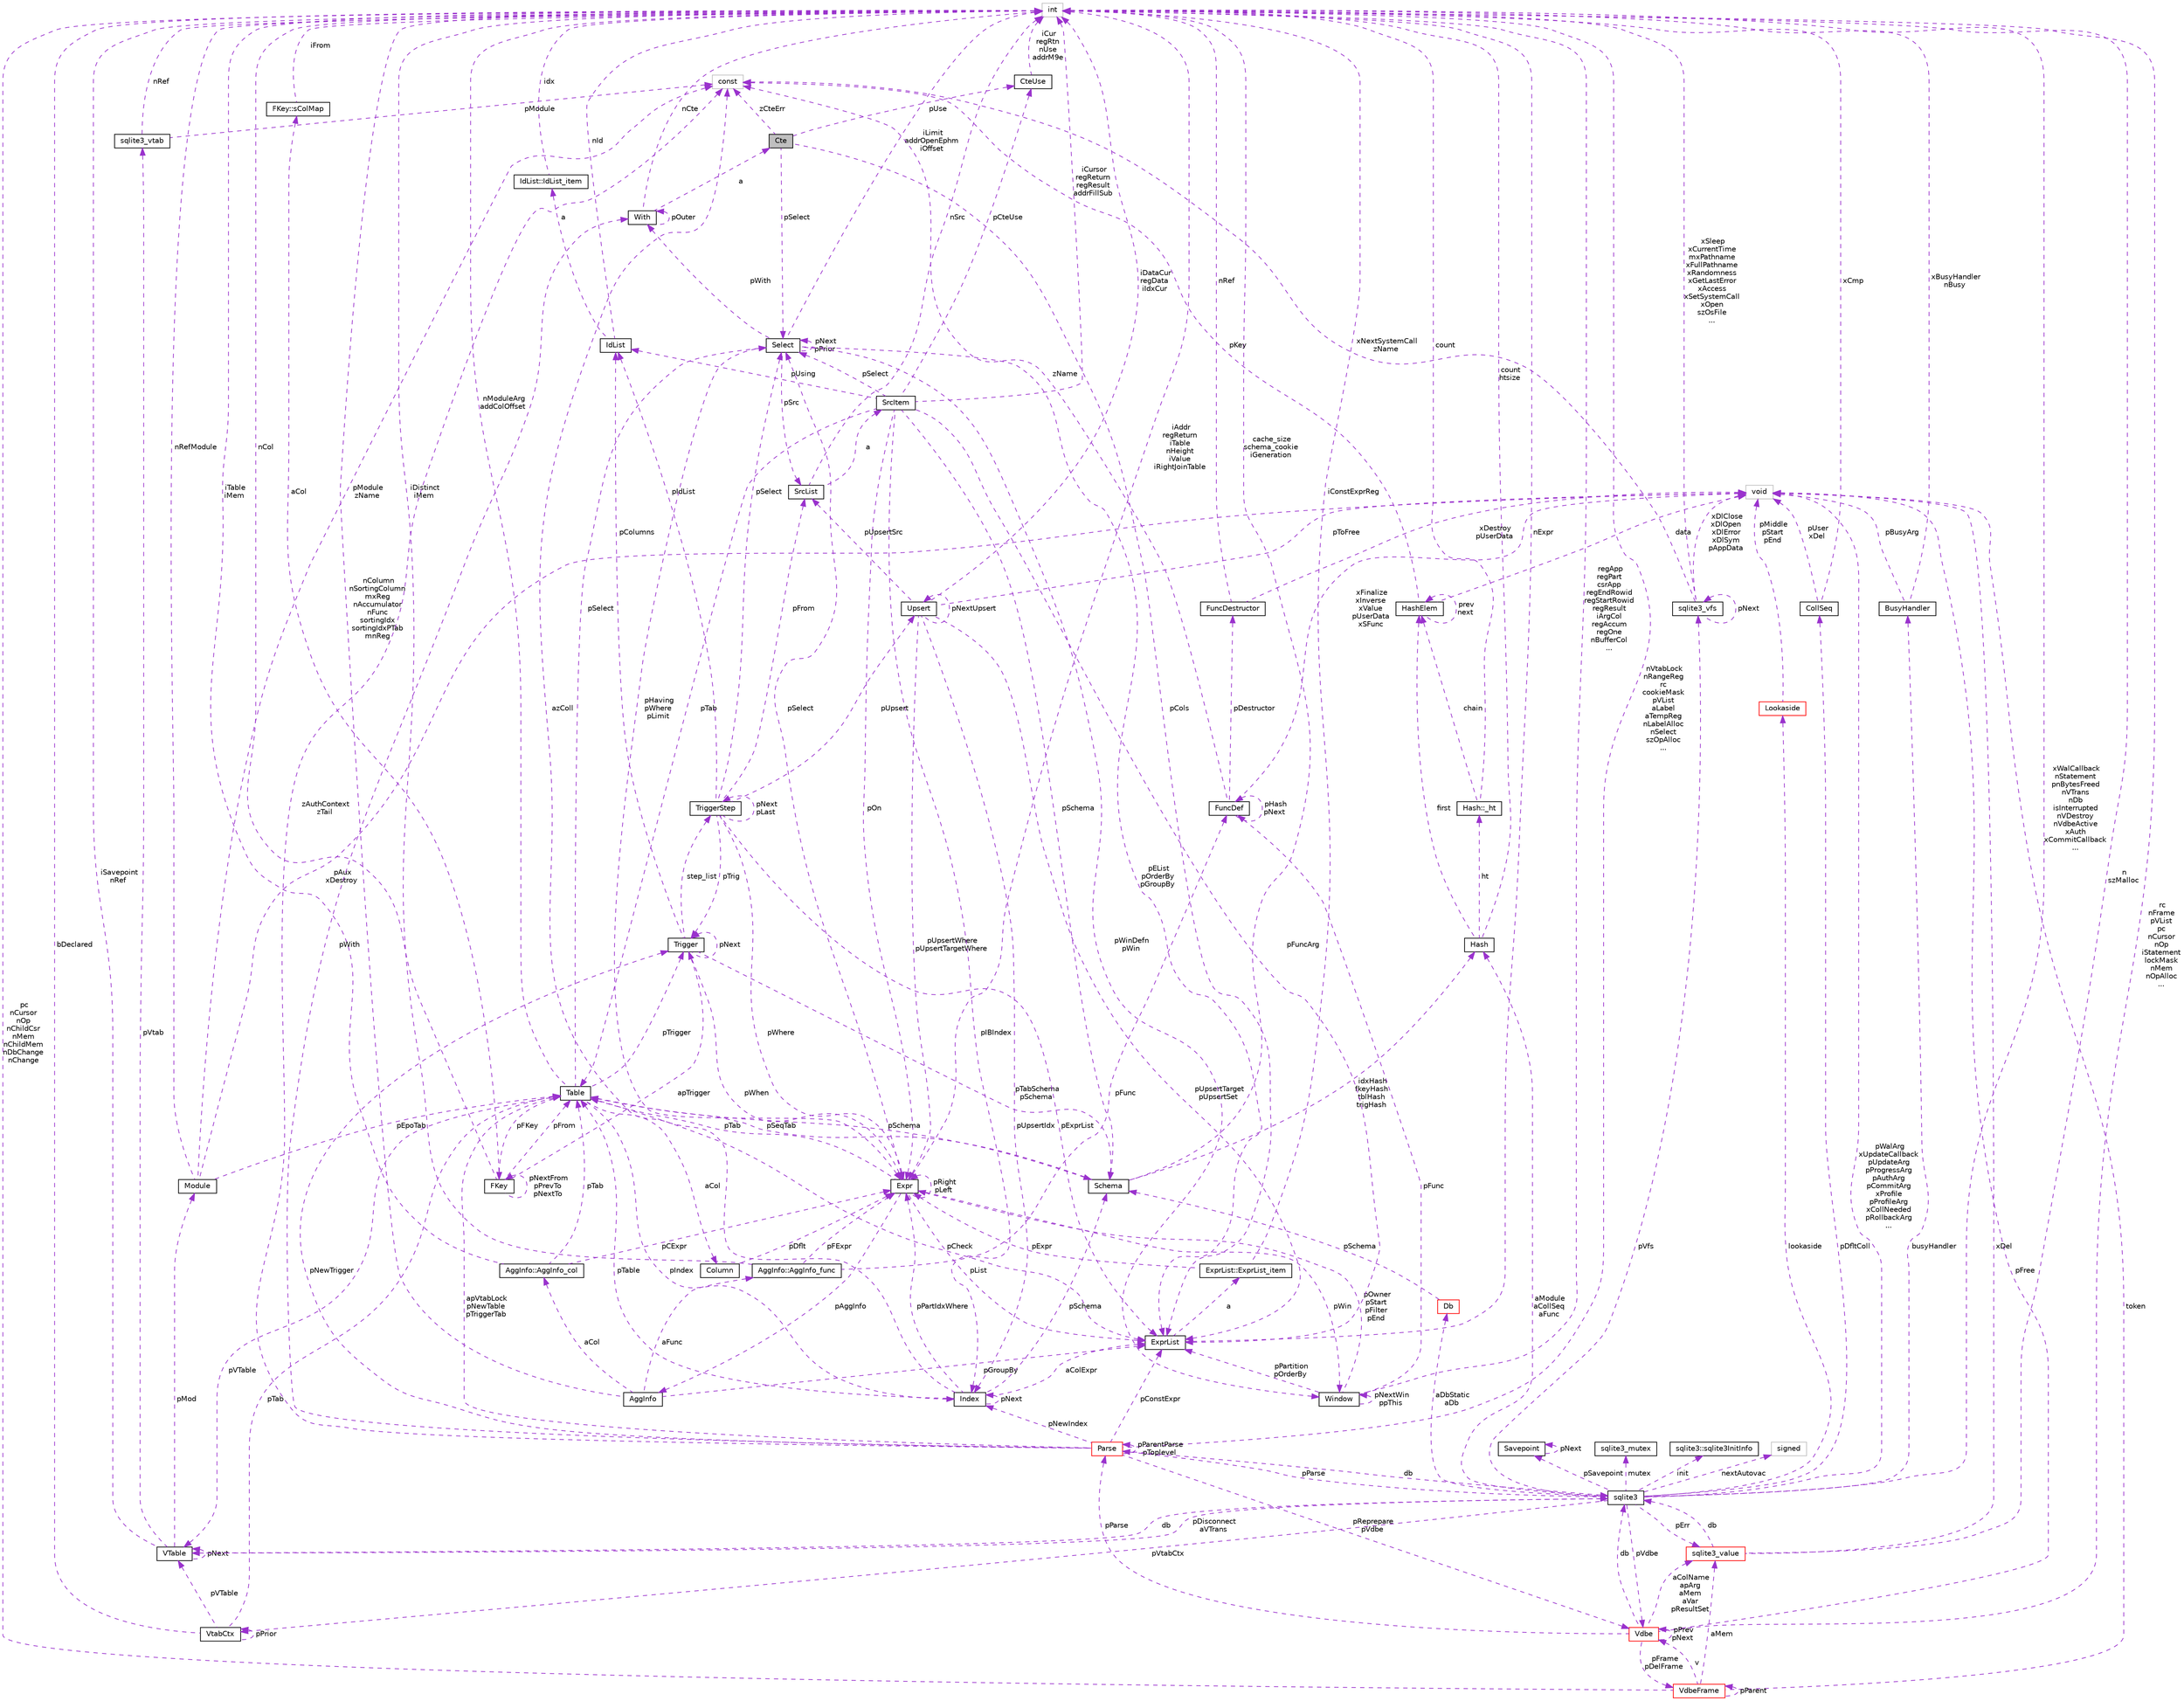 digraph "Cte"
{
 // LATEX_PDF_SIZE
  edge [fontname="Helvetica",fontsize="10",labelfontname="Helvetica",labelfontsize="10"];
  node [fontname="Helvetica",fontsize="10",shape=record];
  Node1 [label="Cte",height=0.2,width=0.4,color="black", fillcolor="grey75", style="filled", fontcolor="black",tooltip=" "];
  Node2 -> Node1 [dir="back",color="darkorchid3",fontsize="10",style="dashed",label=" pUse" ,fontname="Helvetica"];
  Node2 [label="CteUse",height=0.2,width=0.4,color="black", fillcolor="white", style="filled",URL="$structCteUse.html",tooltip=" "];
  Node3 -> Node2 [dir="back",color="darkorchid3",fontsize="10",style="dashed",label=" iCur\nregRtn\nnUse\naddrM9e" ,fontname="Helvetica"];
  Node3 [label="int",height=0.2,width=0.4,color="grey75", fillcolor="white", style="filled",tooltip=" "];
  Node4 -> Node1 [dir="back",color="darkorchid3",fontsize="10",style="dashed",label=" pSelect" ,fontname="Helvetica"];
  Node4 [label="Select",height=0.2,width=0.4,color="black", fillcolor="white", style="filled",URL="$structSelect.html",tooltip=" "];
  Node5 -> Node4 [dir="back",color="darkorchid3",fontsize="10",style="dashed",label=" pHaving\npWhere\npLimit" ,fontname="Helvetica"];
  Node5 [label="Expr",height=0.2,width=0.4,color="black", fillcolor="white", style="filled",URL="$structExpr.html",tooltip=" "];
  Node6 -> Node5 [dir="back",color="darkorchid3",fontsize="10",style="dashed",label=" pAggInfo" ,fontname="Helvetica"];
  Node6 [label="AggInfo",height=0.2,width=0.4,color="black", fillcolor="white", style="filled",URL="$structAggInfo.html",tooltip=" "];
  Node7 -> Node6 [dir="back",color="darkorchid3",fontsize="10",style="dashed",label=" aCol" ,fontname="Helvetica"];
  Node7 [label="AggInfo::AggInfo_col",height=0.2,width=0.4,color="black", fillcolor="white", style="filled",URL="$structAggInfo_1_1AggInfo__col.html",tooltip=" "];
  Node5 -> Node7 [dir="back",color="darkorchid3",fontsize="10",style="dashed",label=" pCExpr" ,fontname="Helvetica"];
  Node3 -> Node7 [dir="back",color="darkorchid3",fontsize="10",style="dashed",label=" iTable\niMem" ,fontname="Helvetica"];
  Node8 -> Node7 [dir="back",color="darkorchid3",fontsize="10",style="dashed",label=" pTab" ,fontname="Helvetica"];
  Node8 [label="Table",height=0.2,width=0.4,color="black", fillcolor="white", style="filled",URL="$structTable.html",tooltip=" "];
  Node9 -> Node8 [dir="back",color="darkorchid3",fontsize="10",style="dashed",label=" pSchema" ,fontname="Helvetica"];
  Node9 [label="Schema",height=0.2,width=0.4,color="black", fillcolor="white", style="filled",URL="$structSchema.html",tooltip=" "];
  Node3 -> Node9 [dir="back",color="darkorchid3",fontsize="10",style="dashed",label=" cache_size\nschema_cookie\niGeneration" ,fontname="Helvetica"];
  Node8 -> Node9 [dir="back",color="darkorchid3",fontsize="10",style="dashed",label=" pSeqTab" ,fontname="Helvetica"];
  Node10 -> Node9 [dir="back",color="darkorchid3",fontsize="10",style="dashed",label=" idxHash\nfkeyHash\ntblHash\ntrigHash" ,fontname="Helvetica"];
  Node10 [label="Hash",height=0.2,width=0.4,color="black", fillcolor="white", style="filled",URL="$structHash.html",tooltip=" "];
  Node11 -> Node10 [dir="back",color="darkorchid3",fontsize="10",style="dashed",label=" ht" ,fontname="Helvetica"];
  Node11 [label="Hash::_ht",height=0.2,width=0.4,color="black", fillcolor="white", style="filled",URL="$structHash_1_1__ht.html",tooltip=" "];
  Node3 -> Node11 [dir="back",color="darkorchid3",fontsize="10",style="dashed",label=" count" ,fontname="Helvetica"];
  Node12 -> Node11 [dir="back",color="darkorchid3",fontsize="10",style="dashed",label=" chain" ,fontname="Helvetica"];
  Node12 [label="HashElem",height=0.2,width=0.4,color="black", fillcolor="white", style="filled",URL="$structHashElem.html",tooltip=" "];
  Node13 -> Node12 [dir="back",color="darkorchid3",fontsize="10",style="dashed",label=" data" ,fontname="Helvetica"];
  Node13 [label="void",height=0.2,width=0.4,color="grey75", fillcolor="white", style="filled",tooltip=" "];
  Node12 -> Node12 [dir="back",color="darkorchid3",fontsize="10",style="dashed",label=" prev\nnext" ,fontname="Helvetica"];
  Node14 -> Node12 [dir="back",color="darkorchid3",fontsize="10",style="dashed",label=" pKey" ,fontname="Helvetica"];
  Node14 [label="const",height=0.2,width=0.4,color="grey75", fillcolor="white", style="filled",tooltip=" "];
  Node3 -> Node10 [dir="back",color="darkorchid3",fontsize="10",style="dashed",label=" count\nhtsize" ,fontname="Helvetica"];
  Node12 -> Node10 [dir="back",color="darkorchid3",fontsize="10",style="dashed",label=" first" ,fontname="Helvetica"];
  Node15 -> Node8 [dir="back",color="darkorchid3",fontsize="10",style="dashed",label=" aCol" ,fontname="Helvetica"];
  Node15 [label="Column",height=0.2,width=0.4,color="black", fillcolor="white", style="filled",URL="$structColumn.html",tooltip=" "];
  Node5 -> Node15 [dir="back",color="darkorchid3",fontsize="10",style="dashed",label=" pDflt" ,fontname="Helvetica"];
  Node16 -> Node8 [dir="back",color="darkorchid3",fontsize="10",style="dashed",label=" pFKey" ,fontname="Helvetica"];
  Node16 [label="FKey",height=0.2,width=0.4,color="black", fillcolor="white", style="filled",URL="$structFKey.html",tooltip=" "];
  Node17 -> Node16 [dir="back",color="darkorchid3",fontsize="10",style="dashed",label=" aCol" ,fontname="Helvetica"];
  Node17 [label="FKey::sColMap",height=0.2,width=0.4,color="black", fillcolor="white", style="filled",URL="$structFKey_1_1sColMap.html",tooltip=" "];
  Node3 -> Node17 [dir="back",color="darkorchid3",fontsize="10",style="dashed",label=" iFrom" ,fontname="Helvetica"];
  Node16 -> Node16 [dir="back",color="darkorchid3",fontsize="10",style="dashed",label=" pNextFrom\npPrevTo\npNextTo" ,fontname="Helvetica"];
  Node3 -> Node16 [dir="back",color="darkorchid3",fontsize="10",style="dashed",label=" nCol" ,fontname="Helvetica"];
  Node8 -> Node16 [dir="back",color="darkorchid3",fontsize="10",style="dashed",label=" pFrom" ,fontname="Helvetica"];
  Node18 -> Node16 [dir="back",color="darkorchid3",fontsize="10",style="dashed",label=" apTrigger" ,fontname="Helvetica"];
  Node18 [label="Trigger",height=0.2,width=0.4,color="black", fillcolor="white", style="filled",URL="$structTrigger.html",tooltip=" "];
  Node19 -> Node18 [dir="back",color="darkorchid3",fontsize="10",style="dashed",label=" step_list" ,fontname="Helvetica"];
  Node19 [label="TriggerStep",height=0.2,width=0.4,color="black", fillcolor="white", style="filled",URL="$structTriggerStep.html",tooltip=" "];
  Node19 -> Node19 [dir="back",color="darkorchid3",fontsize="10",style="dashed",label=" pNext\npLast" ,fontname="Helvetica"];
  Node5 -> Node19 [dir="back",color="darkorchid3",fontsize="10",style="dashed",label=" pWhere" ,fontname="Helvetica"];
  Node20 -> Node19 [dir="back",color="darkorchid3",fontsize="10",style="dashed",label=" pIdList" ,fontname="Helvetica"];
  Node20 [label="IdList",height=0.2,width=0.4,color="black", fillcolor="white", style="filled",URL="$structIdList.html",tooltip=" "];
  Node21 -> Node20 [dir="back",color="darkorchid3",fontsize="10",style="dashed",label=" a" ,fontname="Helvetica"];
  Node21 [label="IdList::IdList_item",height=0.2,width=0.4,color="black", fillcolor="white", style="filled",URL="$structIdList_1_1IdList__item.html",tooltip=" "];
  Node3 -> Node21 [dir="back",color="darkorchid3",fontsize="10",style="dashed",label=" idx" ,fontname="Helvetica"];
  Node3 -> Node20 [dir="back",color="darkorchid3",fontsize="10",style="dashed",label=" nId" ,fontname="Helvetica"];
  Node4 -> Node19 [dir="back",color="darkorchid3",fontsize="10",style="dashed",label=" pSelect" ,fontname="Helvetica"];
  Node18 -> Node19 [dir="back",color="darkorchid3",fontsize="10",style="dashed",label=" pTrig" ,fontname="Helvetica"];
  Node22 -> Node19 [dir="back",color="darkorchid3",fontsize="10",style="dashed",label=" pFrom" ,fontname="Helvetica"];
  Node22 [label="SrcList",height=0.2,width=0.4,color="black", fillcolor="white", style="filled",URL="$structSrcList.html",tooltip=" "];
  Node23 -> Node22 [dir="back",color="darkorchid3",fontsize="10",style="dashed",label=" a" ,fontname="Helvetica"];
  Node23 [label="SrcItem",height=0.2,width=0.4,color="black", fillcolor="white", style="filled",URL="$structSrcItem.html",tooltip=" "];
  Node9 -> Node23 [dir="back",color="darkorchid3",fontsize="10",style="dashed",label=" pSchema" ,fontname="Helvetica"];
  Node2 -> Node23 [dir="back",color="darkorchid3",fontsize="10",style="dashed",label=" pCteUse" ,fontname="Helvetica"];
  Node5 -> Node23 [dir="back",color="darkorchid3",fontsize="10",style="dashed",label=" pOn" ,fontname="Helvetica"];
  Node20 -> Node23 [dir="back",color="darkorchid3",fontsize="10",style="dashed",label=" pUsing" ,fontname="Helvetica"];
  Node3 -> Node23 [dir="back",color="darkorchid3",fontsize="10",style="dashed",label=" iCursor\nregReturn\nregResult\naddrFillSub" ,fontname="Helvetica"];
  Node8 -> Node23 [dir="back",color="darkorchid3",fontsize="10",style="dashed",label=" pTab" ,fontname="Helvetica"];
  Node4 -> Node23 [dir="back",color="darkorchid3",fontsize="10",style="dashed",label=" pSelect" ,fontname="Helvetica"];
  Node24 -> Node23 [dir="back",color="darkorchid3",fontsize="10",style="dashed",label=" pIBIndex" ,fontname="Helvetica"];
  Node24 [label="Index",height=0.2,width=0.4,color="black", fillcolor="white", style="filled",URL="$structIndex.html",tooltip=" "];
  Node9 -> Node24 [dir="back",color="darkorchid3",fontsize="10",style="dashed",label=" pSchema" ,fontname="Helvetica"];
  Node5 -> Node24 [dir="back",color="darkorchid3",fontsize="10",style="dashed",label=" pPartIdxWhere" ,fontname="Helvetica"];
  Node8 -> Node24 [dir="back",color="darkorchid3",fontsize="10",style="dashed",label=" pTable" ,fontname="Helvetica"];
  Node25 -> Node24 [dir="back",color="darkorchid3",fontsize="10",style="dashed",label=" aColExpr" ,fontname="Helvetica"];
  Node25 [label="ExprList",height=0.2,width=0.4,color="black", fillcolor="white", style="filled",URL="$structExprList.html",tooltip=" "];
  Node26 -> Node25 [dir="back",color="darkorchid3",fontsize="10",style="dashed",label=" a" ,fontname="Helvetica"];
  Node26 [label="ExprList::ExprList_item",height=0.2,width=0.4,color="black", fillcolor="white", style="filled",URL="$structExprList_1_1ExprList__item.html",tooltip=" "];
  Node5 -> Node26 [dir="back",color="darkorchid3",fontsize="10",style="dashed",label=" pExpr" ,fontname="Helvetica"];
  Node3 -> Node26 [dir="back",color="darkorchid3",fontsize="10",style="dashed",label=" iConstExprReg" ,fontname="Helvetica"];
  Node3 -> Node25 [dir="back",color="darkorchid3",fontsize="10",style="dashed",label=" nExpr" ,fontname="Helvetica"];
  Node14 -> Node24 [dir="back",color="darkorchid3",fontsize="10",style="dashed",label=" azColl" ,fontname="Helvetica"];
  Node24 -> Node24 [dir="back",color="darkorchid3",fontsize="10",style="dashed",label=" pNext" ,fontname="Helvetica"];
  Node25 -> Node23 [dir="back",color="darkorchid3",fontsize="10",style="dashed",label=" pFuncArg" ,fontname="Helvetica"];
  Node3 -> Node22 [dir="back",color="darkorchid3",fontsize="10",style="dashed",label=" nSrc" ,fontname="Helvetica"];
  Node25 -> Node19 [dir="back",color="darkorchid3",fontsize="10",style="dashed",label=" pExprList" ,fontname="Helvetica"];
  Node27 -> Node19 [dir="back",color="darkorchid3",fontsize="10",style="dashed",label=" pUpsert" ,fontname="Helvetica"];
  Node27 [label="Upsert",height=0.2,width=0.4,color="black", fillcolor="white", style="filled",URL="$structUpsert.html",tooltip=" "];
  Node5 -> Node27 [dir="back",color="darkorchid3",fontsize="10",style="dashed",label=" pUpsertWhere\npUpsertTargetWhere" ,fontname="Helvetica"];
  Node13 -> Node27 [dir="back",color="darkorchid3",fontsize="10",style="dashed",label=" pToFree" ,fontname="Helvetica"];
  Node3 -> Node27 [dir="back",color="darkorchid3",fontsize="10",style="dashed",label=" iDataCur\nregData\niIdxCur" ,fontname="Helvetica"];
  Node22 -> Node27 [dir="back",color="darkorchid3",fontsize="10",style="dashed",label=" pUpsertSrc" ,fontname="Helvetica"];
  Node24 -> Node27 [dir="back",color="darkorchid3",fontsize="10",style="dashed",label=" pUpsertIdx" ,fontname="Helvetica"];
  Node25 -> Node27 [dir="back",color="darkorchid3",fontsize="10",style="dashed",label=" pUpsertTarget\npUpsertSet" ,fontname="Helvetica"];
  Node27 -> Node27 [dir="back",color="darkorchid3",fontsize="10",style="dashed",label=" pNextUpsert" ,fontname="Helvetica"];
  Node9 -> Node18 [dir="back",color="darkorchid3",fontsize="10",style="dashed",label=" pTabSchema\npSchema" ,fontname="Helvetica"];
  Node5 -> Node18 [dir="back",color="darkorchid3",fontsize="10",style="dashed",label=" pWhen" ,fontname="Helvetica"];
  Node20 -> Node18 [dir="back",color="darkorchid3",fontsize="10",style="dashed",label=" pColumns" ,fontname="Helvetica"];
  Node18 -> Node18 [dir="back",color="darkorchid3",fontsize="10",style="dashed",label=" pNext" ,fontname="Helvetica"];
  Node28 -> Node8 [dir="back",color="darkorchid3",fontsize="10",style="dashed",label=" pVTable" ,fontname="Helvetica"];
  Node28 [label="VTable",height=0.2,width=0.4,color="black", fillcolor="white", style="filled",URL="$structVTable.html",tooltip=" "];
  Node29 -> Node28 [dir="back",color="darkorchid3",fontsize="10",style="dashed",label=" db" ,fontname="Helvetica"];
  Node29 [label="sqlite3",height=0.2,width=0.4,color="black", fillcolor="white", style="filled",URL="$structsqlite3.html",tooltip=" "];
  Node30 -> Node29 [dir="back",color="darkorchid3",fontsize="10",style="dashed",label=" pVdbe" ,fontname="Helvetica"];
  Node30 [label="Vdbe",height=0.2,width=0.4,color="red", fillcolor="white", style="filled",URL="$structVdbe.html",tooltip=" "];
  Node30 -> Node30 [dir="back",color="darkorchid3",fontsize="10",style="dashed",label=" pPrev\npNext" ,fontname="Helvetica"];
  Node29 -> Node30 [dir="back",color="darkorchid3",fontsize="10",style="dashed",label=" db" ,fontname="Helvetica"];
  Node13 -> Node30 [dir="back",color="darkorchid3",fontsize="10",style="dashed",label=" pFree" ,fontname="Helvetica"];
  Node31 -> Node30 [dir="back",color="darkorchid3",fontsize="10",style="dashed",label=" aColName\napArg\naMem\naVar\npResultSet" ,fontname="Helvetica"];
  Node31 [label="sqlite3_value",height=0.2,width=0.4,color="red", fillcolor="white", style="filled",URL="$structsqlite3__value.html",tooltip=" "];
  Node29 -> Node31 [dir="back",color="darkorchid3",fontsize="10",style="dashed",label=" db" ,fontname="Helvetica"];
  Node13 -> Node31 [dir="back",color="darkorchid3",fontsize="10",style="dashed",label=" xDel" ,fontname="Helvetica"];
  Node3 -> Node31 [dir="back",color="darkorchid3",fontsize="10",style="dashed",label=" n\nszMalloc" ,fontname="Helvetica"];
  Node35 -> Node30 [dir="back",color="darkorchid3",fontsize="10",style="dashed",label=" pFrame\npDelFrame" ,fontname="Helvetica"];
  Node35 [label="VdbeFrame",height=0.2,width=0.4,color="red", fillcolor="white", style="filled",URL="$structVdbeFrame.html",tooltip=" "];
  Node30 -> Node35 [dir="back",color="darkorchid3",fontsize="10",style="dashed",label=" v" ,fontname="Helvetica"];
  Node13 -> Node35 [dir="back",color="darkorchid3",fontsize="10",style="dashed",label=" token" ,fontname="Helvetica"];
  Node31 -> Node35 [dir="back",color="darkorchid3",fontsize="10",style="dashed",label=" aMem" ,fontname="Helvetica"];
  Node35 -> Node35 [dir="back",color="darkorchid3",fontsize="10",style="dashed",label=" pParent" ,fontname="Helvetica"];
  Node3 -> Node35 [dir="back",color="darkorchid3",fontsize="10",style="dashed",label=" pc\nnCursor\nnOp\nnChildCsr\nnMem\nnChildMem\nnDbChange\nnChange" ,fontname="Helvetica"];
  Node3 -> Node30 [dir="back",color="darkorchid3",fontsize="10",style="dashed",label=" rc\nnFrame\npVList\npc\nnCursor\nnOp\niStatement\nlockMask\nnMem\nnOpAlloc\n..." ,fontname="Helvetica"];
  Node75 -> Node30 [dir="back",color="darkorchid3",fontsize="10",style="dashed",label=" pParse" ,fontname="Helvetica"];
  Node75 [label="Parse",height=0.2,width=0.4,color="red", fillcolor="white", style="filled",URL="$structParse.html",tooltip=" "];
  Node30 -> Node75 [dir="back",color="darkorchid3",fontsize="10",style="dashed",label=" pReprepare\npVdbe" ,fontname="Helvetica"];
  Node29 -> Node75 [dir="back",color="darkorchid3",fontsize="10",style="dashed",label=" db" ,fontname="Helvetica"];
  Node92 -> Node75 [dir="back",color="darkorchid3",fontsize="10",style="dashed",label=" pWith" ,fontname="Helvetica"];
  Node92 [label="With",height=0.2,width=0.4,color="black", fillcolor="white", style="filled",URL="$structWith.html",tooltip=" "];
  Node1 -> Node92 [dir="back",color="darkorchid3",fontsize="10",style="dashed",label=" a" ,fontname="Helvetica"];
  Node92 -> Node92 [dir="back",color="darkorchid3",fontsize="10",style="dashed",label=" pOuter" ,fontname="Helvetica"];
  Node3 -> Node92 [dir="back",color="darkorchid3",fontsize="10",style="dashed",label=" nCte" ,fontname="Helvetica"];
  Node3 -> Node75 [dir="back",color="darkorchid3",fontsize="10",style="dashed",label=" nVtabLock\nnRangeReg\nrc\ncookieMask\npVList\naLabel\naTempReg\nnLabelAlloc\nnSelect\nszOpAlloc\n..." ,fontname="Helvetica"];
  Node8 -> Node75 [dir="back",color="darkorchid3",fontsize="10",style="dashed",label=" apVtabLock\npNewTable\npTriggerTab" ,fontname="Helvetica"];
  Node18 -> Node75 [dir="back",color="darkorchid3",fontsize="10",style="dashed",label=" pNewTrigger" ,fontname="Helvetica"];
  Node24 -> Node75 [dir="back",color="darkorchid3",fontsize="10",style="dashed",label=" pNewIndex" ,fontname="Helvetica"];
  Node14 -> Node75 [dir="back",color="darkorchid3",fontsize="10",style="dashed",label=" zAuthContext\nzTail" ,fontname="Helvetica"];
  Node25 -> Node75 [dir="back",color="darkorchid3",fontsize="10",style="dashed",label=" pConstExpr" ,fontname="Helvetica"];
  Node75 -> Node75 [dir="back",color="darkorchid3",fontsize="10",style="dashed",label=" pParentParse\npToplevel" ,fontname="Helvetica"];
  Node97 -> Node29 [dir="back",color="darkorchid3",fontsize="10",style="dashed",label=" pSavepoint" ,fontname="Helvetica"];
  Node97 [label="Savepoint",height=0.2,width=0.4,color="black", fillcolor="white", style="filled",URL="$structSavepoint.html",tooltip=" "];
  Node97 -> Node97 [dir="back",color="darkorchid3",fontsize="10",style="dashed",label=" pNext" ,fontname="Helvetica"];
  Node13 -> Node29 [dir="back",color="darkorchid3",fontsize="10",style="dashed",label=" pWalArg\nxUpdateCallback\npUpdateArg\npProgressArg\npAuthArg\npCommitArg\nxProfile\npProfileArg\nxCollNeeded\npRollbackArg\n..." ,fontname="Helvetica"];
  Node98 -> Node29 [dir="back",color="darkorchid3",fontsize="10",style="dashed",label=" lookaside" ,fontname="Helvetica"];
  Node98 [label="Lookaside",height=0.2,width=0.4,color="red", fillcolor="white", style="filled",URL="$structLookaside.html",tooltip=" "];
  Node13 -> Node98 [dir="back",color="darkorchid3",fontsize="10",style="dashed",label=" pMiddle\npStart\npEnd" ,fontname="Helvetica"];
  Node31 -> Node29 [dir="back",color="darkorchid3",fontsize="10",style="dashed",label=" pErr" ,fontname="Helvetica"];
  Node42 -> Node29 [dir="back",color="darkorchid3",fontsize="10",style="dashed",label=" mutex" ,fontname="Helvetica"];
  Node42 [label="sqlite3_mutex",height=0.2,width=0.4,color="black", fillcolor="white", style="filled",URL="$structsqlite3__mutex.html",tooltip=" "];
  Node52 -> Node29 [dir="back",color="darkorchid3",fontsize="10",style="dashed",label=" pVfs" ,fontname="Helvetica"];
  Node52 [label="sqlite3_vfs",height=0.2,width=0.4,color="black", fillcolor="white", style="filled",URL="$structsqlite3__vfs.html",tooltip=" "];
  Node13 -> Node52 [dir="back",color="darkorchid3",fontsize="10",style="dashed",label=" xDlClose\nxDlOpen\nxDlError\nxDlSym\npAppData" ,fontname="Helvetica"];
  Node52 -> Node52 [dir="back",color="darkorchid3",fontsize="10",style="dashed",label=" pNext" ,fontname="Helvetica"];
  Node3 -> Node52 [dir="back",color="darkorchid3",fontsize="10",style="dashed",label=" xSleep\nxCurrentTime\nmxPathname\nxFullPathname\nxRandomness\nxGetLastError\nxAccess\nxSetSystemCall\nxOpen\nszOsFile\n..." ,fontname="Helvetica"];
  Node14 -> Node52 [dir="back",color="darkorchid3",fontsize="10",style="dashed",label=" xNextSystemCall\nzName" ,fontname="Helvetica"];
  Node100 -> Node29 [dir="back",color="darkorchid3",fontsize="10",style="dashed",label=" init" ,fontname="Helvetica"];
  Node100 [label="sqlite3::sqlite3InitInfo",height=0.2,width=0.4,color="black", fillcolor="white", style="filled",URL="$structsqlite3_1_1sqlite3InitInfo.html",tooltip=" "];
  Node101 -> Node29 [dir="back",color="darkorchid3",fontsize="10",style="dashed",label=" busyHandler" ,fontname="Helvetica"];
  Node101 [label="BusyHandler",height=0.2,width=0.4,color="black", fillcolor="white", style="filled",URL="$structBusyHandler.html",tooltip=" "];
  Node13 -> Node101 [dir="back",color="darkorchid3",fontsize="10",style="dashed",label=" pBusyArg" ,fontname="Helvetica"];
  Node3 -> Node101 [dir="back",color="darkorchid3",fontsize="10",style="dashed",label=" xBusyHandler\nnBusy" ,fontname="Helvetica"];
  Node102 -> Node29 [dir="back",color="darkorchid3",fontsize="10",style="dashed",label=" pVtabCtx" ,fontname="Helvetica"];
  Node102 [label="VtabCtx",height=0.2,width=0.4,color="black", fillcolor="white", style="filled",URL="$structVtabCtx.html",tooltip=" "];
  Node102 -> Node102 [dir="back",color="darkorchid3",fontsize="10",style="dashed",label=" pPrior" ,fontname="Helvetica"];
  Node3 -> Node102 [dir="back",color="darkorchid3",fontsize="10",style="dashed",label=" bDeclared" ,fontname="Helvetica"];
  Node28 -> Node102 [dir="back",color="darkorchid3",fontsize="10",style="dashed",label=" pVTable" ,fontname="Helvetica"];
  Node8 -> Node102 [dir="back",color="darkorchid3",fontsize="10",style="dashed",label=" pTab" ,fontname="Helvetica"];
  Node57 -> Node29 [dir="back",color="darkorchid3",fontsize="10",style="dashed",label=" pDfltColl" ,fontname="Helvetica"];
  Node57 [label="CollSeq",height=0.2,width=0.4,color="black", fillcolor="white", style="filled",URL="$structCollSeq.html",tooltip=" "];
  Node13 -> Node57 [dir="back",color="darkorchid3",fontsize="10",style="dashed",label=" pUser\nxDel" ,fontname="Helvetica"];
  Node3 -> Node57 [dir="back",color="darkorchid3",fontsize="10",style="dashed",label=" xCmp" ,fontname="Helvetica"];
  Node28 -> Node29 [dir="back",color="darkorchid3",fontsize="10",style="dashed",label=" pDisconnect\naVTrans" ,fontname="Helvetica"];
  Node3 -> Node29 [dir="back",color="darkorchid3",fontsize="10",style="dashed",label=" xWalCallback\nnStatement\npnBytesFreed\nnVTrans\nnDb\nisInterrupted\nnVDestroy\nnVdbeActive\nxAuth\nxCommitCallback\n..." ,fontname="Helvetica"];
  Node74 -> Node29 [dir="back",color="darkorchid3",fontsize="10",style="dashed",label=" nextAutovac" ,fontname="Helvetica"];
  Node74 [label="signed",height=0.2,width=0.4,color="grey75", fillcolor="white", style="filled",tooltip=" "];
  Node103 -> Node29 [dir="back",color="darkorchid3",fontsize="10",style="dashed",label=" aDbStatic\naDb" ,fontname="Helvetica"];
  Node103 [label="Db",height=0.2,width=0.4,color="red", fillcolor="white", style="filled",URL="$structDb.html",tooltip=" "];
  Node9 -> Node103 [dir="back",color="darkorchid3",fontsize="10",style="dashed",label=" pSchema" ,fontname="Helvetica"];
  Node10 -> Node29 [dir="back",color="darkorchid3",fontsize="10",style="dashed",label=" aModule\naCollSeq\naFunc" ,fontname="Helvetica"];
  Node75 -> Node29 [dir="back",color="darkorchid3",fontsize="10",style="dashed",label=" pParse" ,fontname="Helvetica"];
  Node28 -> Node28 [dir="back",color="darkorchid3",fontsize="10",style="dashed",label=" pNext" ,fontname="Helvetica"];
  Node3 -> Node28 [dir="back",color="darkorchid3",fontsize="10",style="dashed",label=" iSavepoint\nnRef" ,fontname="Helvetica"];
  Node104 -> Node28 [dir="back",color="darkorchid3",fontsize="10",style="dashed",label=" pMod" ,fontname="Helvetica"];
  Node104 [label="Module",height=0.2,width=0.4,color="black", fillcolor="white", style="filled",URL="$structModule.html",tooltip=" "];
  Node13 -> Node104 [dir="back",color="darkorchid3",fontsize="10",style="dashed",label=" pAux\nxDestroy" ,fontname="Helvetica"];
  Node3 -> Node104 [dir="back",color="darkorchid3",fontsize="10",style="dashed",label=" nRefModule" ,fontname="Helvetica"];
  Node8 -> Node104 [dir="back",color="darkorchid3",fontsize="10",style="dashed",label=" pEpoTab" ,fontname="Helvetica"];
  Node14 -> Node104 [dir="back",color="darkorchid3",fontsize="10",style="dashed",label=" pModule\nzName" ,fontname="Helvetica"];
  Node59 -> Node28 [dir="back",color="darkorchid3",fontsize="10",style="dashed",label=" pVtab" ,fontname="Helvetica"];
  Node59 [label="sqlite3_vtab",height=0.2,width=0.4,color="black", fillcolor="white", style="filled",URL="$structsqlite3__vtab.html",tooltip=" "];
  Node3 -> Node59 [dir="back",color="darkorchid3",fontsize="10",style="dashed",label=" nRef" ,fontname="Helvetica"];
  Node14 -> Node59 [dir="back",color="darkorchid3",fontsize="10",style="dashed",label=" pModule" ,fontname="Helvetica"];
  Node3 -> Node8 [dir="back",color="darkorchid3",fontsize="10",style="dashed",label=" nModuleArg\naddColOffset" ,fontname="Helvetica"];
  Node18 -> Node8 [dir="back",color="darkorchid3",fontsize="10",style="dashed",label=" pTrigger" ,fontname="Helvetica"];
  Node4 -> Node8 [dir="back",color="darkorchid3",fontsize="10",style="dashed",label=" pSelect" ,fontname="Helvetica"];
  Node25 -> Node8 [dir="back",color="darkorchid3",fontsize="10",style="dashed",label=" pCheck" ,fontname="Helvetica"];
  Node24 -> Node8 [dir="back",color="darkorchid3",fontsize="10",style="dashed",label=" pIndex" ,fontname="Helvetica"];
  Node3 -> Node6 [dir="back",color="darkorchid3",fontsize="10",style="dashed",label=" nColumn\nnSortingColumn\nmxReg\nnAccumulator\nnFunc\nsortingIdx\nsortingIdxPTab\nmnReg" ,fontname="Helvetica"];
  Node105 -> Node6 [dir="back",color="darkorchid3",fontsize="10",style="dashed",label=" aFunc" ,fontname="Helvetica"];
  Node105 [label="AggInfo::AggInfo_func",height=0.2,width=0.4,color="black", fillcolor="white", style="filled",URL="$structAggInfo_1_1AggInfo__func.html",tooltip=" "];
  Node5 -> Node105 [dir="back",color="darkorchid3",fontsize="10",style="dashed",label=" pFExpr" ,fontname="Helvetica"];
  Node3 -> Node105 [dir="back",color="darkorchid3",fontsize="10",style="dashed",label=" iDistinct\niMem" ,fontname="Helvetica"];
  Node33 -> Node105 [dir="back",color="darkorchid3",fontsize="10",style="dashed",label=" pFunc" ,fontname="Helvetica"];
  Node33 [label="FuncDef",height=0.2,width=0.4,color="black", fillcolor="white", style="filled",URL="$structFuncDef.html",tooltip=" "];
  Node13 -> Node33 [dir="back",color="darkorchid3",fontsize="10",style="dashed",label=" xFinalize\nxInverse\nxValue\npUserData\nxSFunc" ,fontname="Helvetica"];
  Node34 -> Node33 [dir="back",color="darkorchid3",fontsize="10",style="dashed",label=" pDestructor" ,fontname="Helvetica"];
  Node34 [label="FuncDestructor",height=0.2,width=0.4,color="black", fillcolor="white", style="filled",URL="$structFuncDestructor.html",tooltip=" "];
  Node13 -> Node34 [dir="back",color="darkorchid3",fontsize="10",style="dashed",label=" xDestroy\npUserData" ,fontname="Helvetica"];
  Node3 -> Node34 [dir="back",color="darkorchid3",fontsize="10",style="dashed",label=" nRef" ,fontname="Helvetica"];
  Node14 -> Node33 [dir="back",color="darkorchid3",fontsize="10",style="dashed",label=" zName" ,fontname="Helvetica"];
  Node33 -> Node33 [dir="back",color="darkorchid3",fontsize="10",style="dashed",label=" pHash\npNext" ,fontname="Helvetica"];
  Node25 -> Node6 [dir="back",color="darkorchid3",fontsize="10",style="dashed",label=" pGroupBy" ,fontname="Helvetica"];
  Node5 -> Node5 [dir="back",color="darkorchid3",fontsize="10",style="dashed",label=" pRight\npLeft" ,fontname="Helvetica"];
  Node3 -> Node5 [dir="back",color="darkorchid3",fontsize="10",style="dashed",label=" iAddr\nregReturn\niTable\nnHeight\niValue\niRightJoinTable" ,fontname="Helvetica"];
  Node8 -> Node5 [dir="back",color="darkorchid3",fontsize="10",style="dashed",label=" pTab" ,fontname="Helvetica"];
  Node4 -> Node5 [dir="back",color="darkorchid3",fontsize="10",style="dashed",label=" pSelect" ,fontname="Helvetica"];
  Node25 -> Node5 [dir="back",color="darkorchid3",fontsize="10",style="dashed",label=" pList" ,fontname="Helvetica"];
  Node106 -> Node5 [dir="back",color="darkorchid3",fontsize="10",style="dashed",label=" pWin" ,fontname="Helvetica"];
  Node106 [label="Window",height=0.2,width=0.4,color="black", fillcolor="white", style="filled",URL="$structWindow.html",tooltip=" "];
  Node5 -> Node106 [dir="back",color="darkorchid3",fontsize="10",style="dashed",label=" pOwner\npStart\npFilter\npEnd" ,fontname="Helvetica"];
  Node3 -> Node106 [dir="back",color="darkorchid3",fontsize="10",style="dashed",label=" regApp\nregPart\ncsrApp\nregEndRowid\nregStartRowid\nregResult\niArgCol\nregAccum\nregOne\nnBufferCol\n..." ,fontname="Helvetica"];
  Node25 -> Node106 [dir="back",color="darkorchid3",fontsize="10",style="dashed",label=" pPartition\npOrderBy" ,fontname="Helvetica"];
  Node33 -> Node106 [dir="back",color="darkorchid3",fontsize="10",style="dashed",label=" pFunc" ,fontname="Helvetica"];
  Node106 -> Node106 [dir="back",color="darkorchid3",fontsize="10",style="dashed",label=" pNextWin\nppThis" ,fontname="Helvetica"];
  Node92 -> Node4 [dir="back",color="darkorchid3",fontsize="10",style="dashed",label=" pWith" ,fontname="Helvetica"];
  Node3 -> Node4 [dir="back",color="darkorchid3",fontsize="10",style="dashed",label=" iLimit\naddrOpenEphm\niOffset" ,fontname="Helvetica"];
  Node4 -> Node4 [dir="back",color="darkorchid3",fontsize="10",style="dashed",label=" pNext\npPrior" ,fontname="Helvetica"];
  Node22 -> Node4 [dir="back",color="darkorchid3",fontsize="10",style="dashed",label=" pSrc" ,fontname="Helvetica"];
  Node25 -> Node4 [dir="back",color="darkorchid3",fontsize="10",style="dashed",label=" pEList\npOrderBy\npGroupBy" ,fontname="Helvetica"];
  Node106 -> Node4 [dir="back",color="darkorchid3",fontsize="10",style="dashed",label=" pWinDefn\npWin" ,fontname="Helvetica"];
  Node14 -> Node1 [dir="back",color="darkorchid3",fontsize="10",style="dashed",label=" zCteErr" ,fontname="Helvetica"];
  Node25 -> Node1 [dir="back",color="darkorchid3",fontsize="10",style="dashed",label=" pCols" ,fontname="Helvetica"];
}
